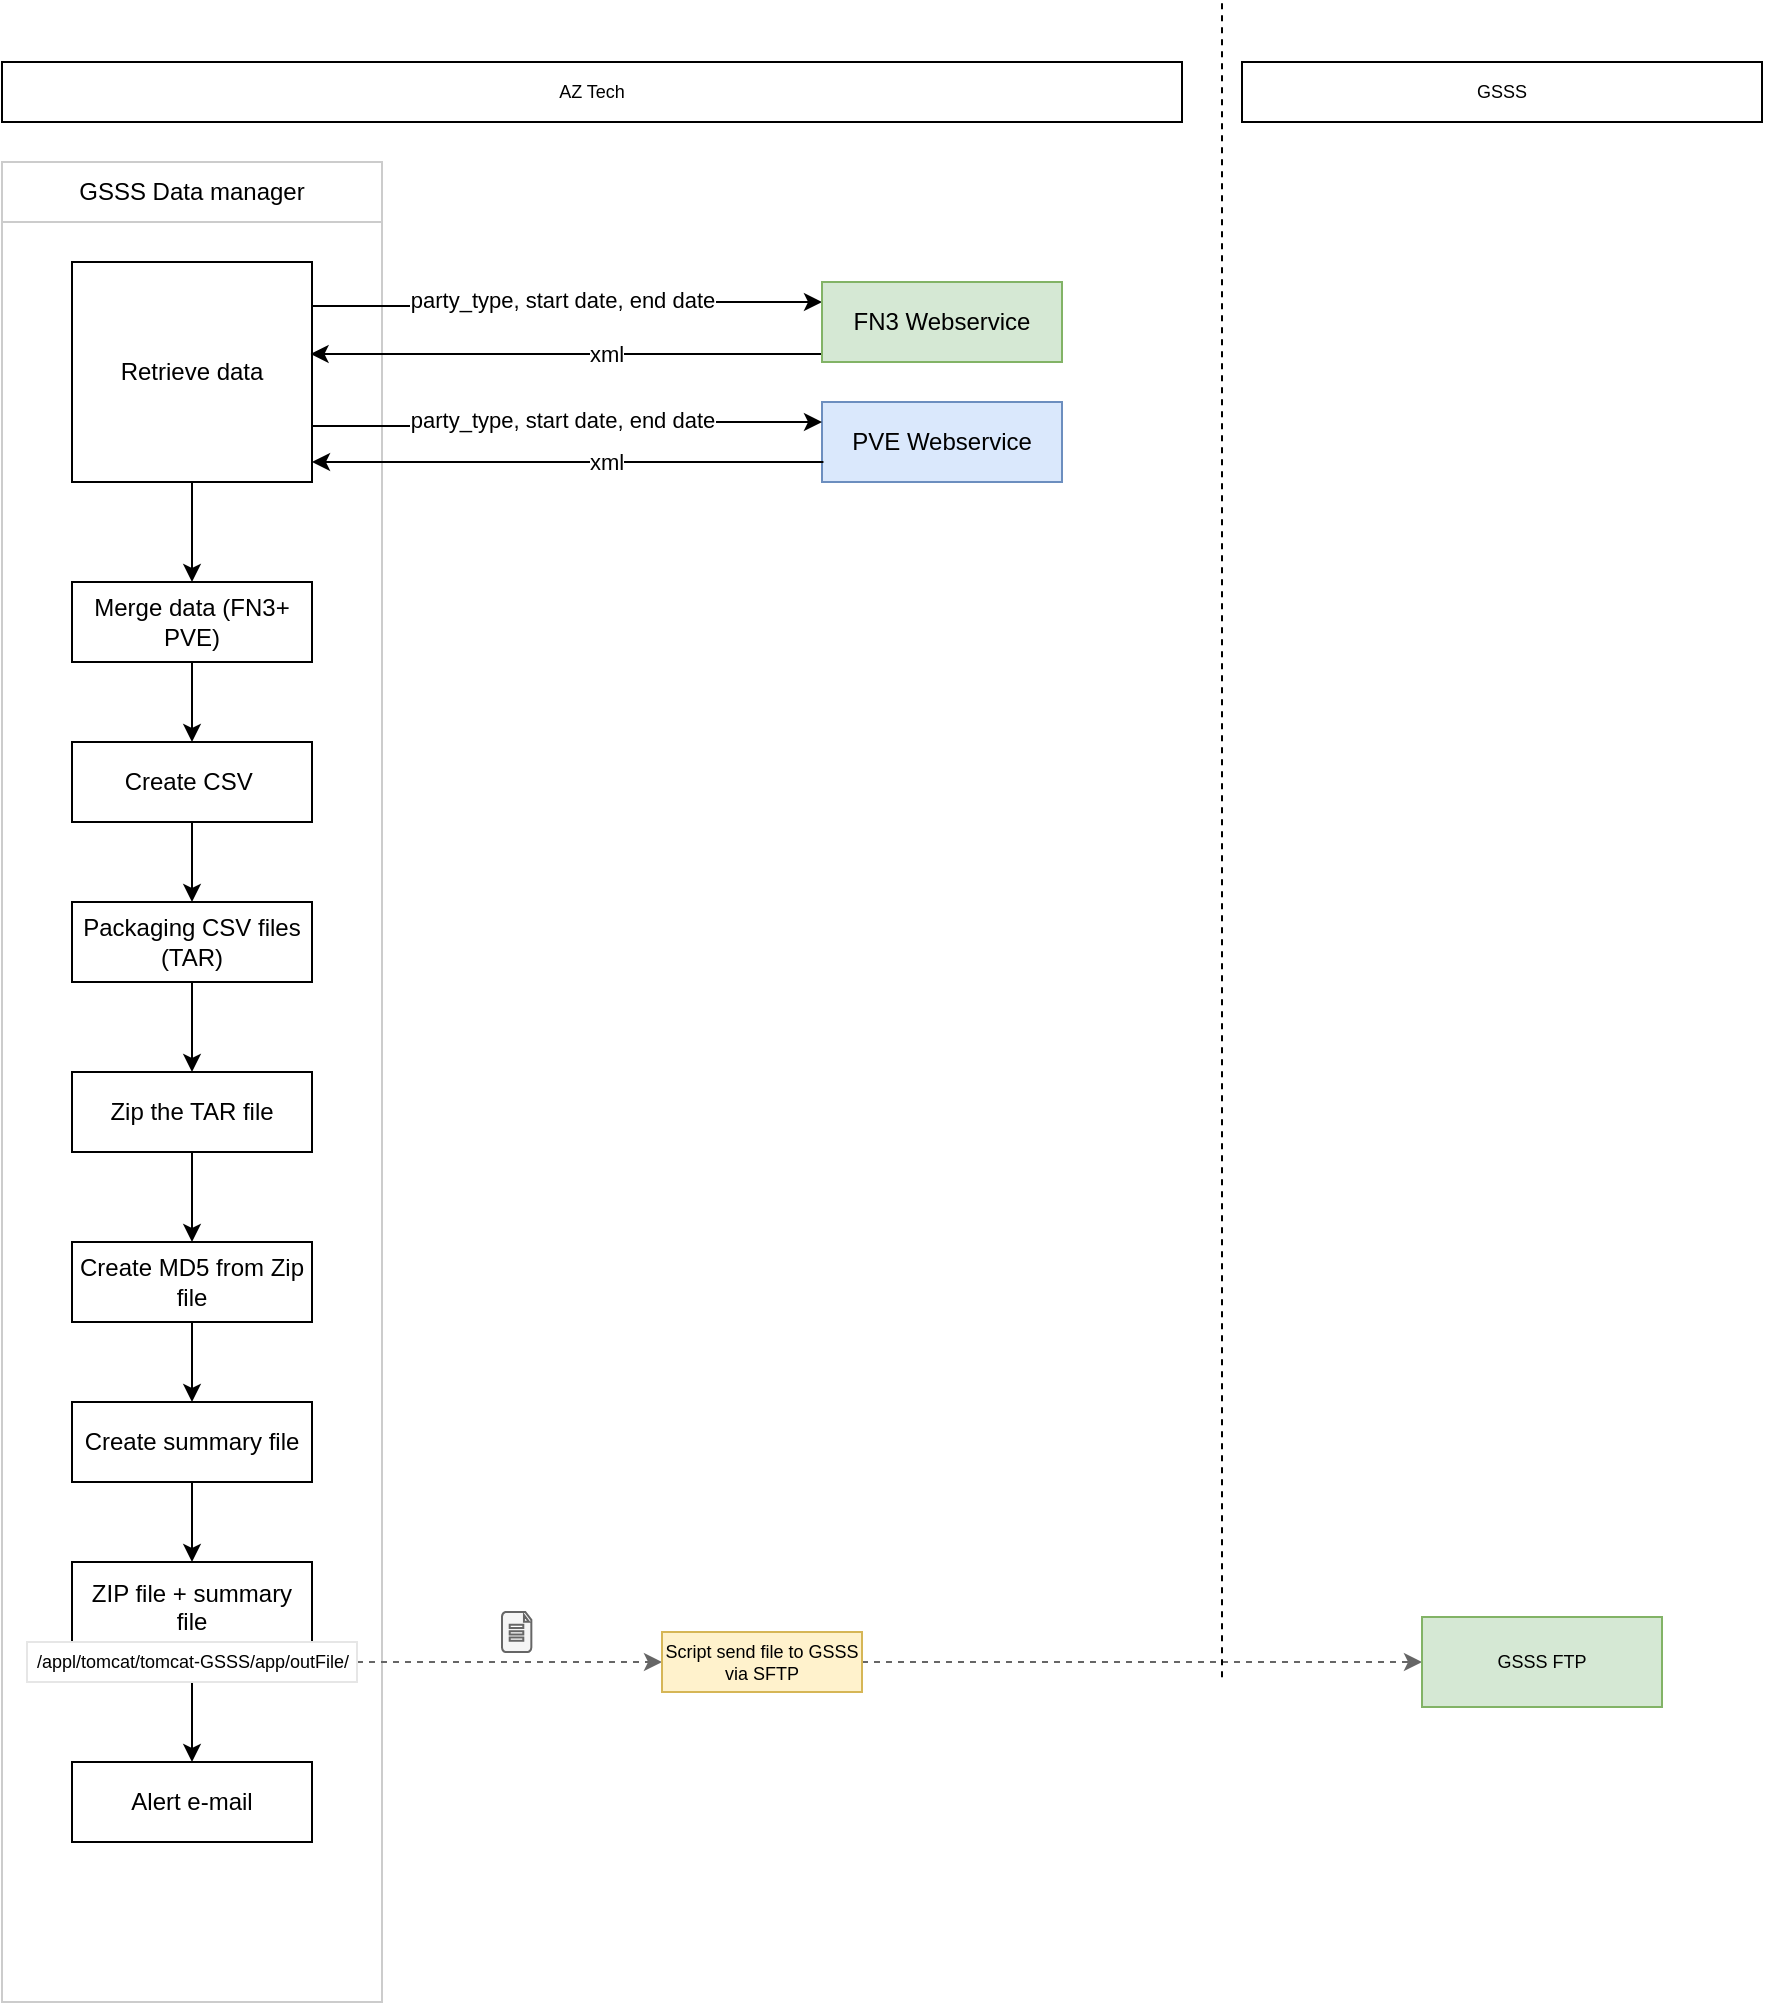 <mxfile version="13.8.0" type="github">
  <diagram id="M3a05BpOKp6wVochIiBv" name="Page-1">
    <mxGraphModel dx="1178" dy="635" grid="1" gridSize="10" guides="1" tooltips="1" connect="1" arrows="1" fold="1" page="1" pageScale="1" pageWidth="850" pageHeight="1100" math="0" shadow="0">
      <root>
        <mxCell id="0" />
        <mxCell id="1" parent="0" />
        <mxCell id="noanhydr59FI3f60KECd-28" value="GSSS Data manager" style="rounded=0;whiteSpace=wrap;html=1;strokeColor=#CCCCCC;" parent="1" vertex="1">
          <mxGeometry x="110" y="960" width="190" height="30" as="geometry" />
        </mxCell>
        <mxCell id="noanhydr59FI3f60KECd-29" value="" style="rounded=0;whiteSpace=wrap;html=1;strokeColor=#CCCCCC;" parent="1" vertex="1">
          <mxGeometry x="110" y="990" width="190" height="890" as="geometry" />
        </mxCell>
        <mxCell id="noanhydr59FI3f60KECd-31" style="edgeStyle=orthogonalEdgeStyle;rounded=0;orthogonalLoop=1;jettySize=auto;html=1;endArrow=classic;endFill=1;entryX=0;entryY=0.25;entryDx=0;entryDy=0;" parent="1" target="noanhydr59FI3f60KECd-20" edge="1">
          <mxGeometry relative="1" as="geometry">
            <mxPoint x="265" y="1032" as="sourcePoint" />
            <mxPoint x="440" y="980" as="targetPoint" />
            <Array as="points">
              <mxPoint x="360" y="1032" />
              <mxPoint x="360" y="1030" />
            </Array>
          </mxGeometry>
        </mxCell>
        <mxCell id="noanhydr59FI3f60KECd-35" value="party_type, start date, end date" style="edgeLabel;html=1;align=center;verticalAlign=middle;resizable=0;points=[];" parent="noanhydr59FI3f60KECd-31" vertex="1" connectable="0">
          <mxGeometry x="-0.272" y="3" relative="1" as="geometry">
            <mxPoint x="31" as="offset" />
          </mxGeometry>
        </mxCell>
        <mxCell id="noanhydr59FI3f60KECd-42" style="edgeStyle=orthogonalEdgeStyle;rounded=0;orthogonalLoop=1;jettySize=auto;html=1;entryX=0.5;entryY=0;entryDx=0;entryDy=0;endArrow=classic;endFill=1;" parent="1" source="noanhydr59FI3f60KECd-30" target="noanhydr59FI3f60KECd-41" edge="1">
          <mxGeometry relative="1" as="geometry" />
        </mxCell>
        <mxCell id="noanhydr59FI3f60KECd-30" value="Retrieve data" style="rounded=0;whiteSpace=wrap;html=1;" parent="1" vertex="1">
          <mxGeometry x="145" y="1010" width="120" height="110" as="geometry" />
        </mxCell>
        <mxCell id="noanhydr59FI3f60KECd-33" style="edgeStyle=orthogonalEdgeStyle;rounded=0;orthogonalLoop=1;jettySize=auto;html=1;endArrow=classic;endFill=1;entryX=0.994;entryY=0.418;entryDx=0;entryDy=0;entryPerimeter=0;" parent="1" source="noanhydr59FI3f60KECd-20" target="noanhydr59FI3f60KECd-30" edge="1">
          <mxGeometry relative="1" as="geometry">
            <mxPoint x="290" y="1055" as="targetPoint" />
            <Array as="points">
              <mxPoint x="430" y="1056" />
              <mxPoint x="430" y="1056" />
            </Array>
          </mxGeometry>
        </mxCell>
        <mxCell id="noanhydr59FI3f60KECd-36" value="xml" style="edgeLabel;html=1;align=center;verticalAlign=middle;resizable=0;points=[];" parent="noanhydr59FI3f60KECd-33" vertex="1" connectable="0">
          <mxGeometry x="-0.15" relative="1" as="geometry">
            <mxPoint as="offset" />
          </mxGeometry>
        </mxCell>
        <mxCell id="noanhydr59FI3f60KECd-20" value="FN3 Webservice" style="rounded=0;whiteSpace=wrap;html=1;fillColor=#d5e8d4;strokeColor=#82b366;" parent="1" vertex="1">
          <mxGeometry x="520" y="1020" width="120" height="40" as="geometry" />
        </mxCell>
        <mxCell id="noanhydr59FI3f60KECd-21" value="PVE Webservice" style="rounded=0;whiteSpace=wrap;html=1;fillColor=#dae8fc;strokeColor=#6c8ebf;" parent="1" vertex="1">
          <mxGeometry x="520" y="1080" width="120" height="40" as="geometry" />
        </mxCell>
        <mxCell id="noanhydr59FI3f60KECd-37" style="edgeStyle=orthogonalEdgeStyle;rounded=0;orthogonalLoop=1;jettySize=auto;html=1;endArrow=classic;endFill=1;entryX=0;entryY=0.25;entryDx=0;entryDy=0;" parent="1" edge="1">
          <mxGeometry relative="1" as="geometry">
            <mxPoint x="265" y="1092" as="sourcePoint" />
            <mxPoint x="520" y="1090" as="targetPoint" />
            <Array as="points">
              <mxPoint x="360" y="1092" />
              <mxPoint x="360" y="1090" />
            </Array>
          </mxGeometry>
        </mxCell>
        <mxCell id="noanhydr59FI3f60KECd-38" value="party_type, start date, end date" style="edgeLabel;html=1;align=center;verticalAlign=middle;resizable=0;points=[];" parent="noanhydr59FI3f60KECd-37" vertex="1" connectable="0">
          <mxGeometry x="-0.272" y="3" relative="1" as="geometry">
            <mxPoint x="31" as="offset" />
          </mxGeometry>
        </mxCell>
        <mxCell id="noanhydr59FI3f60KECd-39" style="edgeStyle=orthogonalEdgeStyle;rounded=0;orthogonalLoop=1;jettySize=auto;html=1;endArrow=classic;endFill=1;entryX=0.994;entryY=0.418;entryDx=0;entryDy=0;entryPerimeter=0;" parent="1" edge="1">
          <mxGeometry relative="1" as="geometry">
            <mxPoint x="520.72" y="1110.02" as="sourcePoint" />
            <mxPoint x="265" y="1110" as="targetPoint" />
            <Array as="points">
              <mxPoint x="430.72" y="1110.02" />
              <mxPoint x="430.72" y="1110.02" />
            </Array>
          </mxGeometry>
        </mxCell>
        <mxCell id="noanhydr59FI3f60KECd-40" value="xml" style="edgeLabel;html=1;align=center;verticalAlign=middle;resizable=0;points=[];" parent="noanhydr59FI3f60KECd-39" vertex="1" connectable="0">
          <mxGeometry x="-0.15" relative="1" as="geometry">
            <mxPoint as="offset" />
          </mxGeometry>
        </mxCell>
        <mxCell id="noanhydr59FI3f60KECd-47" style="edgeStyle=orthogonalEdgeStyle;rounded=0;orthogonalLoop=1;jettySize=auto;html=1;endArrow=classic;endFill=1;" parent="1" source="noanhydr59FI3f60KECd-41" target="noanhydr59FI3f60KECd-43" edge="1">
          <mxGeometry relative="1" as="geometry" />
        </mxCell>
        <mxCell id="noanhydr59FI3f60KECd-41" value="Merge data (FN3+ PVE)" style="rounded=0;whiteSpace=wrap;html=1;" parent="1" vertex="1">
          <mxGeometry x="145" y="1170" width="120" height="40" as="geometry" />
        </mxCell>
        <mxCell id="noanhydr59FI3f60KECd-48" style="edgeStyle=orthogonalEdgeStyle;rounded=0;orthogonalLoop=1;jettySize=auto;html=1;entryX=0.5;entryY=0;entryDx=0;entryDy=0;endArrow=classic;endFill=1;" parent="1" source="noanhydr59FI3f60KECd-43" target="noanhydr59FI3f60KECd-44" edge="1">
          <mxGeometry relative="1" as="geometry" />
        </mxCell>
        <mxCell id="noanhydr59FI3f60KECd-43" value="Create CSV&amp;nbsp;" style="rounded=0;whiteSpace=wrap;html=1;" parent="1" vertex="1">
          <mxGeometry x="145" y="1250" width="120" height="40" as="geometry" />
        </mxCell>
        <mxCell id="QIfrQBGiHI1CQpGKUu5z-6" style="edgeStyle=orthogonalEdgeStyle;rounded=0;orthogonalLoop=1;jettySize=auto;html=1;entryX=0.5;entryY=0;entryDx=0;entryDy=0;" edge="1" parent="1" source="noanhydr59FI3f60KECd-44" target="QIfrQBGiHI1CQpGKUu5z-5">
          <mxGeometry relative="1" as="geometry" />
        </mxCell>
        <mxCell id="noanhydr59FI3f60KECd-44" value="Packaging CSV files (TAR)" style="rounded=0;whiteSpace=wrap;html=1;" parent="1" vertex="1">
          <mxGeometry x="145" y="1330" width="120" height="40" as="geometry" />
        </mxCell>
        <mxCell id="noanhydr59FI3f60KECd-50" style="edgeStyle=orthogonalEdgeStyle;rounded=0;orthogonalLoop=1;jettySize=auto;html=1;entryX=0.5;entryY=0;entryDx=0;entryDy=0;endArrow=classic;endFill=1;" parent="1" source="noanhydr59FI3f60KECd-45" target="noanhydr59FI3f60KECd-46" edge="1">
          <mxGeometry relative="1" as="geometry" />
        </mxCell>
        <mxCell id="noanhydr59FI3f60KECd-45" value="Create summary file" style="rounded=0;whiteSpace=wrap;html=1;" parent="1" vertex="1">
          <mxGeometry x="145" y="1580" width="120" height="40" as="geometry" />
        </mxCell>
        <mxCell id="noanhydr59FI3f60KECd-55" style="edgeStyle=orthogonalEdgeStyle;rounded=0;orthogonalLoop=1;jettySize=auto;html=1;entryX=0.5;entryY=0;entryDx=0;entryDy=0;endArrow=classic;endFill=1;" parent="1" source="noanhydr59FI3f60KECd-46" target="noanhydr59FI3f60KECd-54" edge="1">
          <mxGeometry relative="1" as="geometry" />
        </mxCell>
        <mxCell id="noanhydr59FI3f60KECd-46" value="ZIP file + summary file&lt;br&gt;&amp;nbsp;" style="rounded=0;whiteSpace=wrap;html=1;align=center;" parent="1" vertex="1">
          <mxGeometry x="145" y="1660" width="120" height="60" as="geometry" />
        </mxCell>
        <mxCell id="noanhydr59FI3f60KECd-54" value="Alert e-mail" style="rounded=0;whiteSpace=wrap;html=1;align=center;" parent="1" vertex="1">
          <mxGeometry x="145" y="1760" width="120" height="40" as="geometry" />
        </mxCell>
        <mxCell id="noanhydr59FI3f60KECd-61" style="edgeStyle=orthogonalEdgeStyle;rounded=0;orthogonalLoop=1;jettySize=auto;html=1;dashed=1;endArrow=classic;endFill=1;strokeColor=#666666;fontSize=9;" parent="1" source="noanhydr59FI3f60KECd-56" edge="1">
          <mxGeometry relative="1" as="geometry">
            <mxPoint x="440" y="1710" as="targetPoint" />
          </mxGeometry>
        </mxCell>
        <mxCell id="noanhydr59FI3f60KECd-56" value="/appl/tomcat/tomcat-GSSS/app/outFile/" style="rounded=0;whiteSpace=wrap;html=1;align=center;strokeColor=#E6E6E6;fontSize=9;" parent="1" vertex="1">
          <mxGeometry x="122.5" y="1700" width="165" height="20" as="geometry" />
        </mxCell>
        <mxCell id="noanhydr59FI3f60KECd-63" style="edgeStyle=orthogonalEdgeStyle;rounded=0;orthogonalLoop=1;jettySize=auto;html=1;entryX=0;entryY=0.5;entryDx=0;entryDy=0;dashed=1;endArrow=classic;endFill=1;strokeColor=#666666;fontSize=9;" parent="1" source="noanhydr59FI3f60KECd-59" target="noanhydr59FI3f60KECd-62" edge="1">
          <mxGeometry relative="1" as="geometry" />
        </mxCell>
        <mxCell id="noanhydr59FI3f60KECd-59" value="Script send file to GSSS via SFTP" style="rounded=0;whiteSpace=wrap;html=1;strokeColor=#d6b656;fillColor=#fff2cc;fontSize=9;align=center;" parent="1" vertex="1">
          <mxGeometry x="440" y="1695" width="100" height="30" as="geometry" />
        </mxCell>
        <mxCell id="noanhydr59FI3f60KECd-62" value="GSSS FTP" style="rounded=0;whiteSpace=wrap;html=1;strokeColor=#82b366;fillColor=#d5e8d4;fontSize=9;align=center;" parent="1" vertex="1">
          <mxGeometry x="820" y="1687.5" width="120" height="45" as="geometry" />
        </mxCell>
        <mxCell id="noanhydr59FI3f60KECd-65" value="" style="endArrow=none;dashed=1;html=1;fontSize=9;" parent="1" edge="1">
          <mxGeometry width="50" height="50" relative="1" as="geometry">
            <mxPoint x="720" y="1717.619" as="sourcePoint" />
            <mxPoint x="720" y="880" as="targetPoint" />
          </mxGeometry>
        </mxCell>
        <mxCell id="noanhydr59FI3f60KECd-67" value="" style="shape=image;html=1;verticalAlign=top;verticalLabelPosition=bottom;labelBackgroundColor=#ffffff;imageAspect=0;aspect=fixed;image=https://cdn4.iconfinder.com/data/icons/small-n-flat/24/file-zip-alt2-128.png;strokeColor=#E6E6E6;fillColor=#000000;fontSize=9;align=center;" parent="1" vertex="1">
          <mxGeometry x="360" y="1675" width="30" height="30" as="geometry" />
        </mxCell>
        <mxCell id="noanhydr59FI3f60KECd-70" value="AZ Tech" style="rounded=0;whiteSpace=wrap;html=1;fontSize=9;align=center;" parent="1" vertex="1">
          <mxGeometry x="110" y="910" width="590" height="30" as="geometry" />
        </mxCell>
        <mxCell id="noanhydr59FI3f60KECd-71" value="GSSS" style="rounded=0;whiteSpace=wrap;html=1;fontSize=9;align=center;" parent="1" vertex="1">
          <mxGeometry x="730" y="910" width="260" height="30" as="geometry" />
        </mxCell>
        <mxCell id="QIfrQBGiHI1CQpGKUu5z-3" style="edgeStyle=orthogonalEdgeStyle;rounded=0;orthogonalLoop=1;jettySize=auto;html=1;entryX=0.5;entryY=0;entryDx=0;entryDy=0;" edge="1" parent="1" source="QIfrQBGiHI1CQpGKUu5z-1" target="noanhydr59FI3f60KECd-45">
          <mxGeometry relative="1" as="geometry" />
        </mxCell>
        <mxCell id="QIfrQBGiHI1CQpGKUu5z-1" value="Create MD5 from Zip file" style="rounded=0;whiteSpace=wrap;html=1;" vertex="1" parent="1">
          <mxGeometry x="145" y="1500" width="120" height="40" as="geometry" />
        </mxCell>
        <mxCell id="QIfrQBGiHI1CQpGKUu5z-4" value="" style="verticalLabelPosition=bottom;html=1;verticalAlign=top;align=center;strokeColor=#666666;fillColor=#f5f5f5;shape=mxgraph.azure.file_2;pointerEvents=1;fontColor=#333333;" vertex="1" parent="1">
          <mxGeometry x="360" y="1685" width="14.67" height="20" as="geometry" />
        </mxCell>
        <mxCell id="QIfrQBGiHI1CQpGKUu5z-7" style="edgeStyle=orthogonalEdgeStyle;rounded=0;orthogonalLoop=1;jettySize=auto;html=1;entryX=0.5;entryY=0;entryDx=0;entryDy=0;" edge="1" parent="1" source="QIfrQBGiHI1CQpGKUu5z-5" target="QIfrQBGiHI1CQpGKUu5z-1">
          <mxGeometry relative="1" as="geometry" />
        </mxCell>
        <mxCell id="QIfrQBGiHI1CQpGKUu5z-5" value="Zip the TAR file" style="rounded=0;whiteSpace=wrap;html=1;" vertex="1" parent="1">
          <mxGeometry x="145" y="1415" width="120" height="40" as="geometry" />
        </mxCell>
      </root>
    </mxGraphModel>
  </diagram>
</mxfile>
